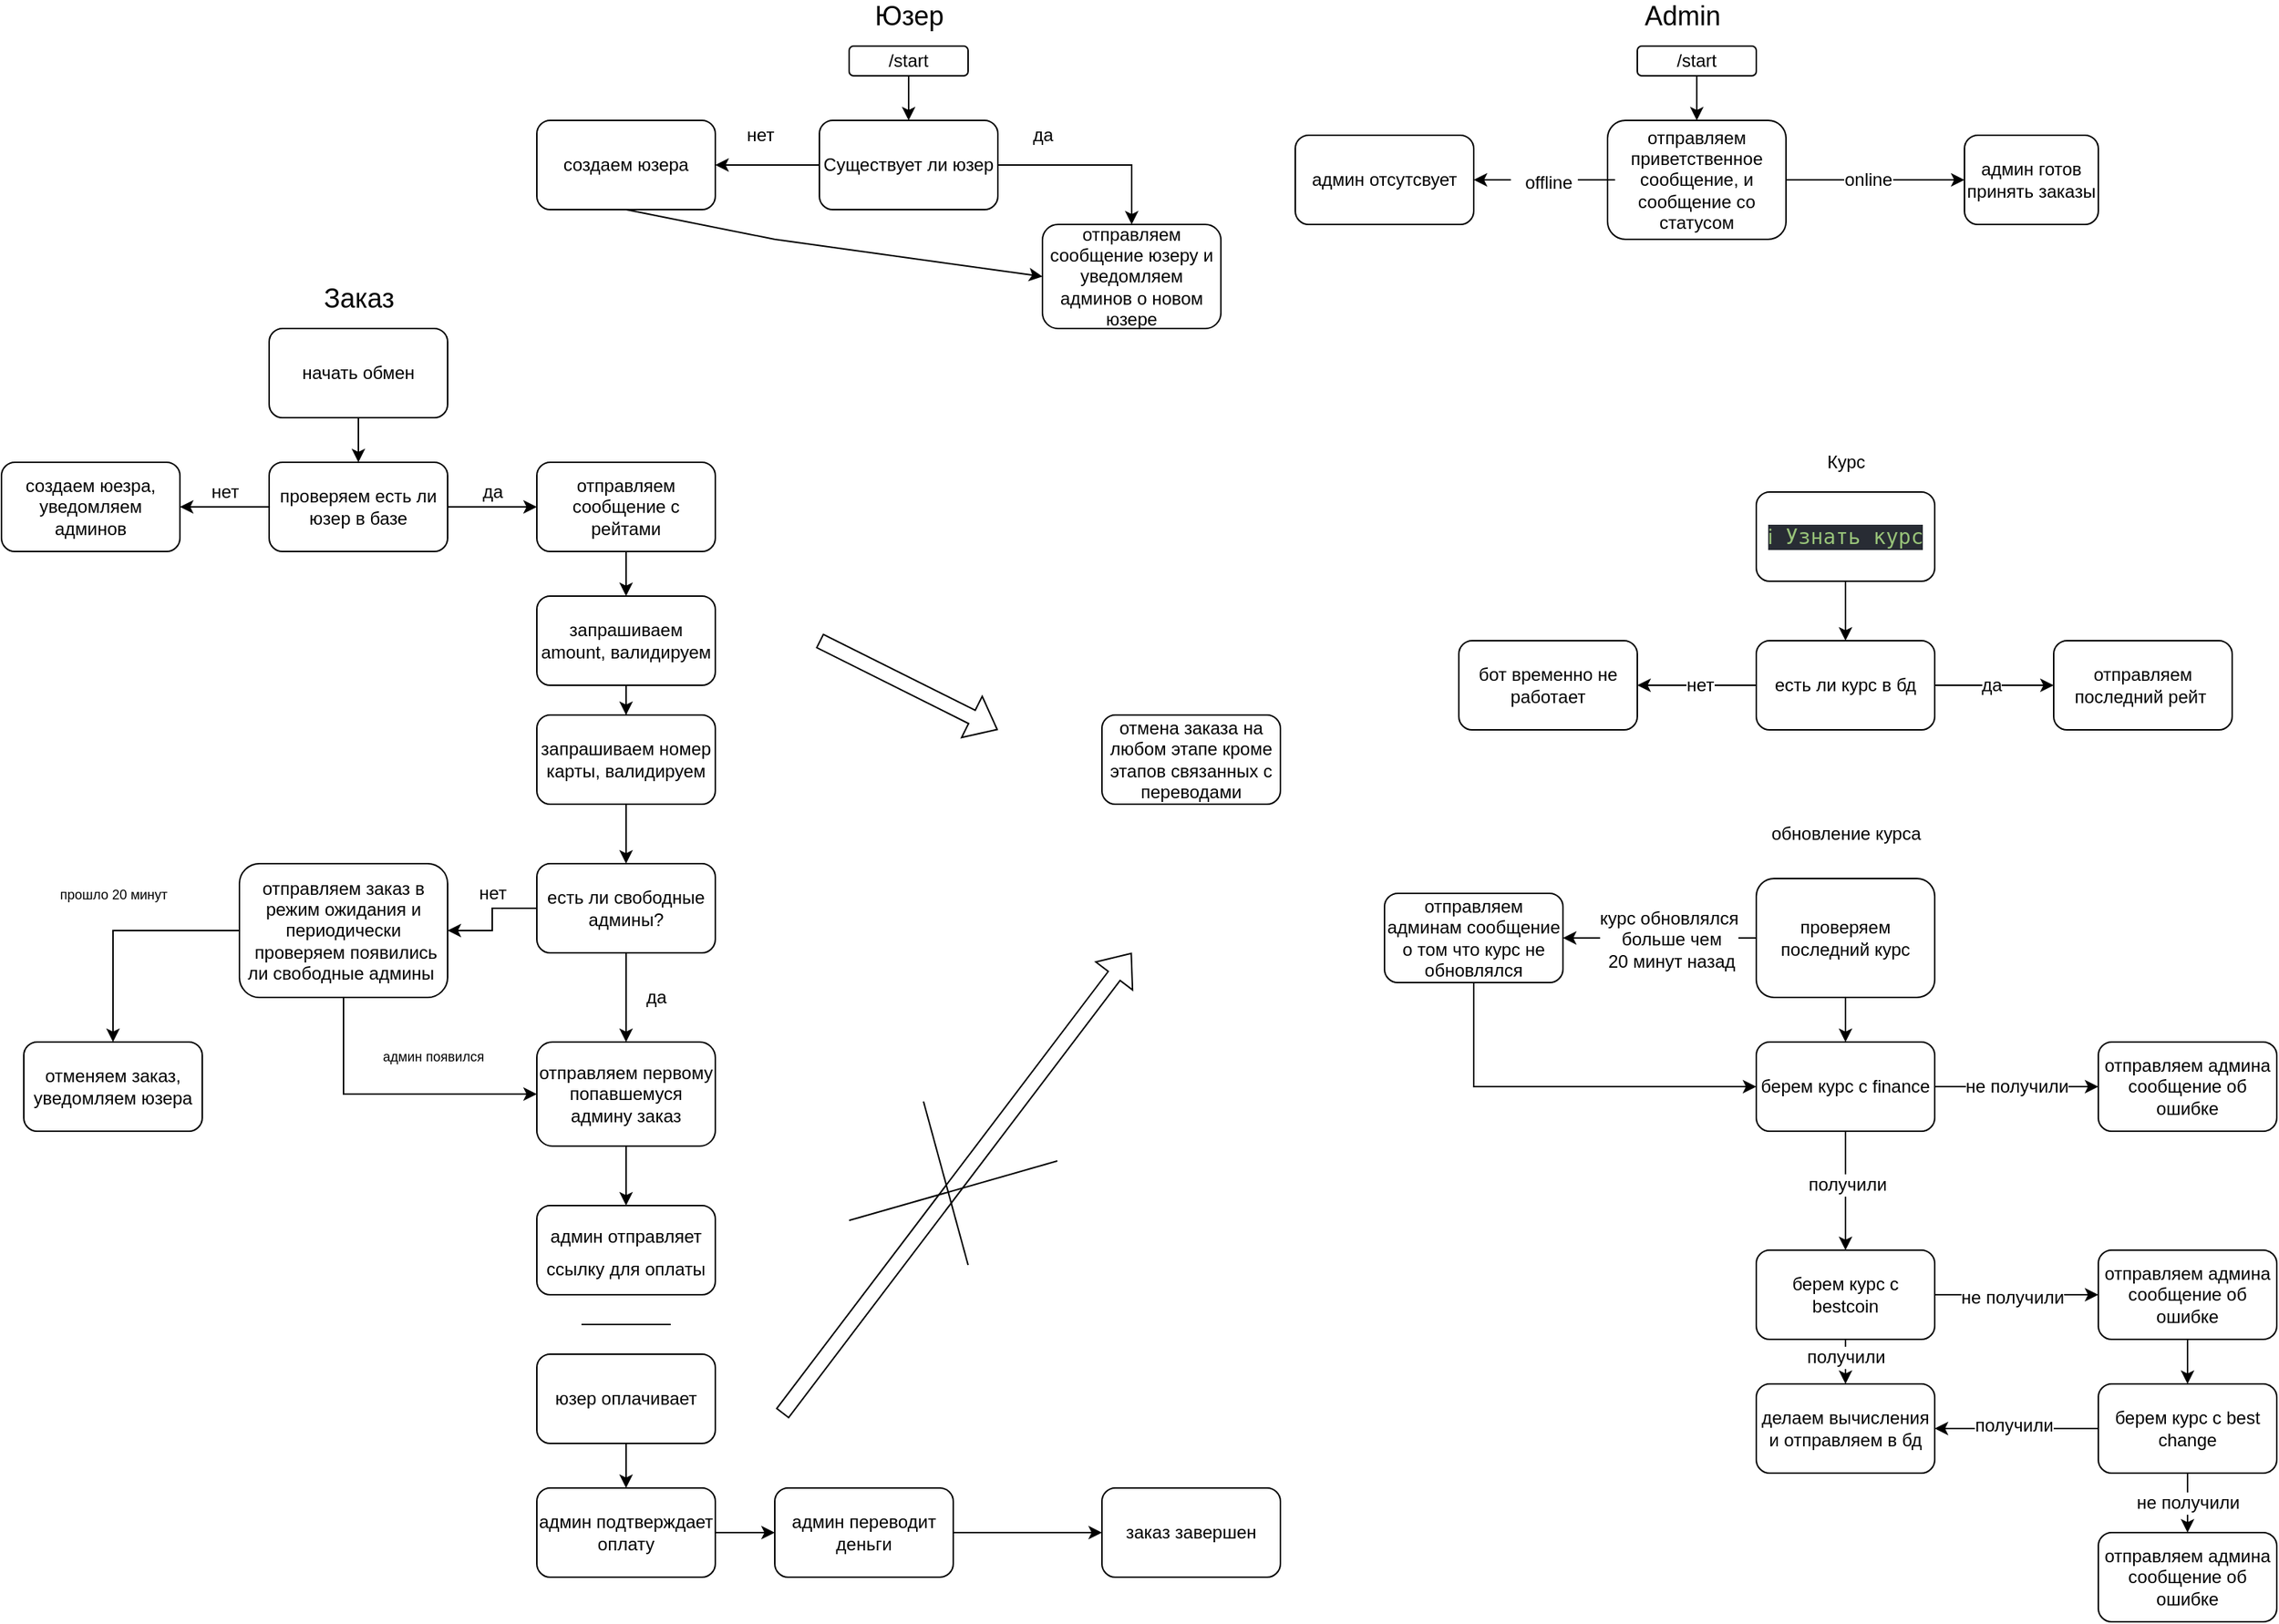 <mxfile version="18.1.3" type="github"><diagram id="VKrJVJZw1LMnx286vm-1" name="Page-1"><mxGraphModel dx="2739" dy="1075" grid="1" gridSize="10" guides="1" tooltips="1" connect="1" arrows="1" fold="1" page="1" pageScale="1" pageWidth="827" pageHeight="1169" math="0" shadow="0"><root><mxCell id="0"/><mxCell id="1" parent="0"/><mxCell id="MBRG3YTxUkCzcZBnUTIQ-4" style="edgeStyle=orthogonalEdgeStyle;rounded=0;orthogonalLoop=1;jettySize=auto;html=1;" edge="1" parent="1" source="MBRG3YTxUkCzcZBnUTIQ-1" target="MBRG3YTxUkCzcZBnUTIQ-2"><mxGeometry relative="1" as="geometry"/></mxCell><mxCell id="MBRG3YTxUkCzcZBnUTIQ-1" value="/start" style="rounded=1;whiteSpace=wrap;html=1;" vertex="1" parent="1"><mxGeometry x="-230" y="40" width="80" height="20" as="geometry"/></mxCell><mxCell id="MBRG3YTxUkCzcZBnUTIQ-7" style="edgeStyle=orthogonalEdgeStyle;rounded=0;orthogonalLoop=1;jettySize=auto;html=1;" edge="1" parent="1" source="MBRG3YTxUkCzcZBnUTIQ-2" target="MBRG3YTxUkCzcZBnUTIQ-6"><mxGeometry relative="1" as="geometry"/></mxCell><mxCell id="MBRG3YTxUkCzcZBnUTIQ-13" style="edgeStyle=orthogonalEdgeStyle;rounded=0;orthogonalLoop=1;jettySize=auto;html=1;exitX=1;exitY=0.5;exitDx=0;exitDy=0;" edge="1" parent="1" source="MBRG3YTxUkCzcZBnUTIQ-2" target="MBRG3YTxUkCzcZBnUTIQ-5"><mxGeometry relative="1" as="geometry"/></mxCell><mxCell id="MBRG3YTxUkCzcZBnUTIQ-2" value="Существует ли юзер" style="rounded=1;whiteSpace=wrap;html=1;" vertex="1" parent="1"><mxGeometry x="-250" y="90" width="120" height="60" as="geometry"/></mxCell><mxCell id="MBRG3YTxUkCzcZBnUTIQ-5" value="отправляем сообщение юзеру и уведомляем админов о новом юзере" style="rounded=1;whiteSpace=wrap;html=1;" vertex="1" parent="1"><mxGeometry x="-100" y="160" width="120" height="70" as="geometry"/></mxCell><mxCell id="MBRG3YTxUkCzcZBnUTIQ-6" value="создаем юзера" style="rounded=1;whiteSpace=wrap;html=1;" vertex="1" parent="1"><mxGeometry x="-440" y="90" width="120" height="60" as="geometry"/></mxCell><mxCell id="MBRG3YTxUkCzcZBnUTIQ-9" value="нет" style="text;html=1;align=center;verticalAlign=middle;resizable=0;points=[];autosize=1;strokeColor=none;fillColor=none;" vertex="1" parent="1"><mxGeometry x="-305" y="90" width="30" height="20" as="geometry"/></mxCell><mxCell id="MBRG3YTxUkCzcZBnUTIQ-10" value="да" style="text;html=1;align=center;verticalAlign=middle;resizable=0;points=[];autosize=1;strokeColor=none;fillColor=none;" vertex="1" parent="1"><mxGeometry x="-115" y="90" width="30" height="20" as="geometry"/></mxCell><mxCell id="MBRG3YTxUkCzcZBnUTIQ-15" value="" style="endArrow=classic;html=1;rounded=0;entryX=0;entryY=0.5;entryDx=0;entryDy=0;exitX=0.5;exitY=1;exitDx=0;exitDy=0;" edge="1" parent="1" source="MBRG3YTxUkCzcZBnUTIQ-6" target="MBRG3YTxUkCzcZBnUTIQ-5"><mxGeometry width="50" height="50" relative="1" as="geometry"><mxPoint x="470" y="410" as="sourcePoint"/><mxPoint x="520" y="360" as="targetPoint"/><Array as="points"><mxPoint x="-280" y="170"/></Array></mxGeometry></mxCell><mxCell id="MBRG3YTxUkCzcZBnUTIQ-19" style="edgeStyle=orthogonalEdgeStyle;rounded=0;orthogonalLoop=1;jettySize=auto;html=1;" edge="1" parent="1" source="MBRG3YTxUkCzcZBnUTIQ-16" target="MBRG3YTxUkCzcZBnUTIQ-18"><mxGeometry relative="1" as="geometry"/></mxCell><mxCell id="MBRG3YTxUkCzcZBnUTIQ-16" value="начать обмен" style="rounded=1;whiteSpace=wrap;html=1;" vertex="1" parent="1"><mxGeometry x="-620" y="230" width="120" height="60" as="geometry"/></mxCell><mxCell id="MBRG3YTxUkCzcZBnUTIQ-22" style="edgeStyle=orthogonalEdgeStyle;rounded=0;orthogonalLoop=1;jettySize=auto;html=1;entryX=1;entryY=0.5;entryDx=0;entryDy=0;" edge="1" parent="1" source="MBRG3YTxUkCzcZBnUTIQ-18" target="MBRG3YTxUkCzcZBnUTIQ-20"><mxGeometry relative="1" as="geometry"/></mxCell><mxCell id="MBRG3YTxUkCzcZBnUTIQ-23" style="edgeStyle=orthogonalEdgeStyle;rounded=0;orthogonalLoop=1;jettySize=auto;html=1;entryX=0;entryY=0.5;entryDx=0;entryDy=0;" edge="1" parent="1" source="MBRG3YTxUkCzcZBnUTIQ-18" target="MBRG3YTxUkCzcZBnUTIQ-21"><mxGeometry relative="1" as="geometry"/></mxCell><mxCell id="MBRG3YTxUkCzcZBnUTIQ-18" value="проверяем есть ли юзер в базе" style="rounded=1;whiteSpace=wrap;html=1;" vertex="1" parent="1"><mxGeometry x="-620" y="320" width="120" height="60" as="geometry"/></mxCell><mxCell id="MBRG3YTxUkCzcZBnUTIQ-20" value="создаем юезра, уведомляем админов" style="rounded=1;whiteSpace=wrap;html=1;" vertex="1" parent="1"><mxGeometry x="-800" y="320" width="120" height="60" as="geometry"/></mxCell><mxCell id="MBRG3YTxUkCzcZBnUTIQ-26" style="edgeStyle=orthogonalEdgeStyle;rounded=0;orthogonalLoop=1;jettySize=auto;html=1;" edge="1" parent="1" source="MBRG3YTxUkCzcZBnUTIQ-21" target="MBRG3YTxUkCzcZBnUTIQ-27"><mxGeometry relative="1" as="geometry"><mxPoint x="-380" y="440" as="targetPoint"/></mxGeometry></mxCell><mxCell id="MBRG3YTxUkCzcZBnUTIQ-21" value="отправляем сообщение с рейтами" style="rounded=1;whiteSpace=wrap;html=1;" vertex="1" parent="1"><mxGeometry x="-440" y="320" width="120" height="60" as="geometry"/></mxCell><mxCell id="MBRG3YTxUkCzcZBnUTIQ-24" value="нет" style="text;html=1;align=center;verticalAlign=middle;resizable=0;points=[];autosize=1;strokeColor=none;fillColor=none;" vertex="1" parent="1"><mxGeometry x="-665" y="330" width="30" height="20" as="geometry"/></mxCell><mxCell id="MBRG3YTxUkCzcZBnUTIQ-25" value="да" style="text;html=1;align=center;verticalAlign=middle;resizable=0;points=[];autosize=1;strokeColor=none;fillColor=none;" vertex="1" parent="1"><mxGeometry x="-485" y="330" width="30" height="20" as="geometry"/></mxCell><mxCell id="MBRG3YTxUkCzcZBnUTIQ-28" style="edgeStyle=orthogonalEdgeStyle;rounded=0;orthogonalLoop=1;jettySize=auto;html=1;" edge="1" parent="1" source="MBRG3YTxUkCzcZBnUTIQ-27" target="MBRG3YTxUkCzcZBnUTIQ-29"><mxGeometry relative="1" as="geometry"><mxPoint x="-380" y="520" as="targetPoint"/></mxGeometry></mxCell><mxCell id="MBRG3YTxUkCzcZBnUTIQ-27" value="запрашиваем amount, валидируем" style="rounded=1;whiteSpace=wrap;html=1;" vertex="1" parent="1"><mxGeometry x="-440" y="410" width="120" height="60" as="geometry"/></mxCell><mxCell id="MBRG3YTxUkCzcZBnUTIQ-33" style="edgeStyle=orthogonalEdgeStyle;rounded=0;orthogonalLoop=1;jettySize=auto;html=1;" edge="1" parent="1" source="MBRG3YTxUkCzcZBnUTIQ-29"><mxGeometry relative="1" as="geometry"><mxPoint x="-380" y="590" as="targetPoint"/></mxGeometry></mxCell><mxCell id="MBRG3YTxUkCzcZBnUTIQ-29" value="запрашиваем номер карты, валидируем" style="rounded=1;whiteSpace=wrap;html=1;" vertex="1" parent="1"><mxGeometry x="-440" y="490" width="120" height="60" as="geometry"/></mxCell><mxCell id="MBRG3YTxUkCzcZBnUTIQ-30" value="отмена заказа на любом этапе кроме этапов связанных с переводами" style="rounded=1;whiteSpace=wrap;html=1;" vertex="1" parent="1"><mxGeometry x="-60" y="490" width="120" height="60" as="geometry"/></mxCell><mxCell id="MBRG3YTxUkCzcZBnUTIQ-31" value="" style="shape=flexArrow;endArrow=classic;html=1;rounded=0;" edge="1" parent="1"><mxGeometry width="50" height="50" relative="1" as="geometry"><mxPoint x="-250" y="440" as="sourcePoint"/><mxPoint x="-130" y="500" as="targetPoint"/></mxGeometry></mxCell><mxCell id="MBRG3YTxUkCzcZBnUTIQ-37" style="edgeStyle=orthogonalEdgeStyle;rounded=0;orthogonalLoop=1;jettySize=auto;html=1;entryX=0.5;entryY=0;entryDx=0;entryDy=0;" edge="1" parent="1" source="MBRG3YTxUkCzcZBnUTIQ-34" target="MBRG3YTxUkCzcZBnUTIQ-36"><mxGeometry relative="1" as="geometry"/></mxCell><mxCell id="MBRG3YTxUkCzcZBnUTIQ-38" style="edgeStyle=orthogonalEdgeStyle;rounded=0;orthogonalLoop=1;jettySize=auto;html=1;entryX=1;entryY=0.5;entryDx=0;entryDy=0;" edge="1" parent="1" source="MBRG3YTxUkCzcZBnUTIQ-34" target="MBRG3YTxUkCzcZBnUTIQ-35"><mxGeometry relative="1" as="geometry"/></mxCell><mxCell id="MBRG3YTxUkCzcZBnUTIQ-34" value="есть ли свободные админы?" style="rounded=1;whiteSpace=wrap;html=1;" vertex="1" parent="1"><mxGeometry x="-440" y="590" width="120" height="60" as="geometry"/></mxCell><mxCell id="MBRG3YTxUkCzcZBnUTIQ-41" style="edgeStyle=orthogonalEdgeStyle;rounded=0;orthogonalLoop=1;jettySize=auto;html=1;entryX=0.5;entryY=0;entryDx=0;entryDy=0;" edge="1" parent="1" source="MBRG3YTxUkCzcZBnUTIQ-35" target="MBRG3YTxUkCzcZBnUTIQ-46"><mxGeometry relative="1" as="geometry"><mxPoint x="-720" y="690" as="targetPoint"/><Array as="points"><mxPoint x="-725" y="635"/></Array></mxGeometry></mxCell><mxCell id="MBRG3YTxUkCzcZBnUTIQ-43" style="edgeStyle=orthogonalEdgeStyle;rounded=0;orthogonalLoop=1;jettySize=auto;html=1;entryX=0;entryY=0.5;entryDx=0;entryDy=0;" edge="1" parent="1" source="MBRG3YTxUkCzcZBnUTIQ-35" target="MBRG3YTxUkCzcZBnUTIQ-36"><mxGeometry relative="1" as="geometry"><mxPoint x="-570" y="750" as="targetPoint"/><Array as="points"><mxPoint x="-570" y="745"/></Array></mxGeometry></mxCell><mxCell id="MBRG3YTxUkCzcZBnUTIQ-35" value="отправляем заказ в режим ожидания и периодически &amp;nbsp;проверяем появились ли свободные админы&amp;nbsp;" style="rounded=1;whiteSpace=wrap;html=1;" vertex="1" parent="1"><mxGeometry x="-640" y="590" width="140" height="90" as="geometry"/></mxCell><mxCell id="MBRG3YTxUkCzcZBnUTIQ-47" style="edgeStyle=orthogonalEdgeStyle;rounded=0;orthogonalLoop=1;jettySize=auto;html=1;fontSize=9;" edge="1" parent="1" source="MBRG3YTxUkCzcZBnUTIQ-36"><mxGeometry relative="1" as="geometry"><mxPoint x="-380" y="820" as="targetPoint"/></mxGeometry></mxCell><mxCell id="MBRG3YTxUkCzcZBnUTIQ-36" value="отправляем первому попавшемуся админу заказ" style="rounded=1;whiteSpace=wrap;html=1;" vertex="1" parent="1"><mxGeometry x="-440" y="710" width="120" height="70" as="geometry"/></mxCell><mxCell id="MBRG3YTxUkCzcZBnUTIQ-39" value="да" style="text;html=1;align=center;verticalAlign=middle;resizable=0;points=[];autosize=1;strokeColor=none;fillColor=none;" vertex="1" parent="1"><mxGeometry x="-375" y="670" width="30" height="20" as="geometry"/></mxCell><mxCell id="MBRG3YTxUkCzcZBnUTIQ-40" value="нет" style="text;html=1;align=center;verticalAlign=middle;resizable=0;points=[];autosize=1;strokeColor=none;fillColor=none;" vertex="1" parent="1"><mxGeometry x="-485" y="600" width="30" height="20" as="geometry"/></mxCell><mxCell id="MBRG3YTxUkCzcZBnUTIQ-44" value="&lt;font style=&quot;font-size: 9px;&quot;&gt;прошло 20 минут&lt;/font&gt;" style="text;html=1;align=center;verticalAlign=middle;resizable=0;points=[];autosize=1;strokeColor=none;fillColor=none;" vertex="1" parent="1"><mxGeometry x="-770" y="600" width="90" height="20" as="geometry"/></mxCell><mxCell id="MBRG3YTxUkCzcZBnUTIQ-45" value="админ появился" style="text;html=1;align=center;verticalAlign=middle;resizable=0;points=[];autosize=1;strokeColor=none;fillColor=none;fontSize=9;" vertex="1" parent="1"><mxGeometry x="-550" y="710" width="80" height="20" as="geometry"/></mxCell><mxCell id="MBRG3YTxUkCzcZBnUTIQ-46" value="отменяем заказ, уведомляем юзера" style="rounded=1;whiteSpace=wrap;html=1;" vertex="1" parent="1"><mxGeometry x="-785" y="710" width="120" height="60" as="geometry"/></mxCell><mxCell id="MBRG3YTxUkCzcZBnUTIQ-48" value="&lt;font style=&quot;font-size: 18px;&quot;&gt;Юзер&lt;/font&gt;" style="text;html=1;align=center;verticalAlign=middle;resizable=0;points=[];autosize=1;strokeColor=none;fillColor=none;fontSize=9;" vertex="1" parent="1"><mxGeometry x="-220" y="10" width="60" height="20" as="geometry"/></mxCell><mxCell id="MBRG3YTxUkCzcZBnUTIQ-49" value="Заказ" style="text;html=1;align=center;verticalAlign=middle;resizable=0;points=[];autosize=1;strokeColor=none;fillColor=none;fontSize=18;" vertex="1" parent="1"><mxGeometry x="-595" y="195" width="70" height="30" as="geometry"/></mxCell><mxCell id="MBRG3YTxUkCzcZBnUTIQ-50" value="&lt;font style=&quot;font-size: 12px;&quot;&gt;админ отправляет ссылку для оплаты&lt;/font&gt;" style="rounded=1;whiteSpace=wrap;html=1;fontSize=18;" vertex="1" parent="1"><mxGeometry x="-440" y="820" width="120" height="60" as="geometry"/></mxCell><mxCell id="MBRG3YTxUkCzcZBnUTIQ-54" value="" style="edgeStyle=orthogonalEdgeStyle;rounded=0;orthogonalLoop=1;jettySize=auto;html=1;fontSize=12;" edge="1" parent="1" source="MBRG3YTxUkCzcZBnUTIQ-52" target="MBRG3YTxUkCzcZBnUTIQ-53"><mxGeometry relative="1" as="geometry"/></mxCell><mxCell id="MBRG3YTxUkCzcZBnUTIQ-52" value="юзер оплачивает" style="rounded=1;whiteSpace=wrap;html=1;fontSize=12;" vertex="1" parent="1"><mxGeometry x="-440" y="920" width="120" height="60" as="geometry"/></mxCell><mxCell id="MBRG3YTxUkCzcZBnUTIQ-56" value="" style="edgeStyle=orthogonalEdgeStyle;rounded=0;orthogonalLoop=1;jettySize=auto;html=1;fontSize=12;" edge="1" parent="1" source="MBRG3YTxUkCzcZBnUTIQ-53" target="MBRG3YTxUkCzcZBnUTIQ-55"><mxGeometry relative="1" as="geometry"/></mxCell><mxCell id="MBRG3YTxUkCzcZBnUTIQ-53" value="админ подтверждает оплату" style="whiteSpace=wrap;html=1;rounded=1;" vertex="1" parent="1"><mxGeometry x="-440" y="1010" width="120" height="60" as="geometry"/></mxCell><mxCell id="MBRG3YTxUkCzcZBnUTIQ-58" value="" style="edgeStyle=orthogonalEdgeStyle;rounded=0;orthogonalLoop=1;jettySize=auto;html=1;fontSize=12;" edge="1" parent="1" source="MBRG3YTxUkCzcZBnUTIQ-55" target="MBRG3YTxUkCzcZBnUTIQ-57"><mxGeometry relative="1" as="geometry"/></mxCell><mxCell id="MBRG3YTxUkCzcZBnUTIQ-55" value="админ переводит деньги" style="whiteSpace=wrap;html=1;rounded=1;" vertex="1" parent="1"><mxGeometry x="-280" y="1010" width="120" height="60" as="geometry"/></mxCell><mxCell id="MBRG3YTxUkCzcZBnUTIQ-57" value="заказ завершен" style="whiteSpace=wrap;html=1;rounded=1;" vertex="1" parent="1"><mxGeometry x="-60" y="1010" width="120" height="60" as="geometry"/></mxCell><mxCell id="MBRG3YTxUkCzcZBnUTIQ-59" value="" style="shape=flexArrow;endArrow=classic;html=1;rounded=0;fontSize=12;" edge="1" parent="1"><mxGeometry width="50" height="50" relative="1" as="geometry"><mxPoint x="-275" y="960" as="sourcePoint"/><mxPoint x="-40" y="650" as="targetPoint"/></mxGeometry></mxCell><mxCell id="MBRG3YTxUkCzcZBnUTIQ-60" value="" style="endArrow=none;html=1;rounded=0;fontSize=12;" edge="1" parent="1"><mxGeometry width="50" height="50" relative="1" as="geometry"><mxPoint x="-180" y="750" as="sourcePoint"/><mxPoint x="-150" y="860" as="targetPoint"/></mxGeometry></mxCell><mxCell id="MBRG3YTxUkCzcZBnUTIQ-61" value="" style="endArrow=none;html=1;rounded=0;fontSize=12;" edge="1" parent="1"><mxGeometry width="50" height="50" relative="1" as="geometry"><mxPoint x="-230" y="830" as="sourcePoint"/><mxPoint x="-90" y="790" as="targetPoint"/><Array as="points"/></mxGeometry></mxCell><mxCell id="MBRG3YTxUkCzcZBnUTIQ-63" value="" style="endArrow=none;html=1;rounded=0;fontSize=12;" edge="1" parent="1"><mxGeometry width="50" height="50" relative="1" as="geometry"><mxPoint x="-410" y="900" as="sourcePoint"/><mxPoint x="-350" y="900" as="targetPoint"/></mxGeometry></mxCell><mxCell id="MBRG3YTxUkCzcZBnUTIQ-67" value="" style="edgeStyle=orthogonalEdgeStyle;rounded=0;orthogonalLoop=1;jettySize=auto;html=1;fontSize=18;" edge="1" parent="1" source="MBRG3YTxUkCzcZBnUTIQ-64" target="MBRG3YTxUkCzcZBnUTIQ-66"><mxGeometry relative="1" as="geometry"/></mxCell><mxCell id="MBRG3YTxUkCzcZBnUTIQ-64" value="/start" style="rounded=1;whiteSpace=wrap;html=1;" vertex="1" parent="1"><mxGeometry x="300" y="40" width="80" height="20" as="geometry"/></mxCell><mxCell id="MBRG3YTxUkCzcZBnUTIQ-65" value="&lt;font style=&quot;font-size: 18px;&quot;&gt;Admin&lt;/font&gt;" style="text;html=1;align=center;verticalAlign=middle;resizable=0;points=[];autosize=1;strokeColor=none;fillColor=none;fontSize=12;" vertex="1" parent="1"><mxGeometry x="295" y="10" width="70" height="20" as="geometry"/></mxCell><mxCell id="MBRG3YTxUkCzcZBnUTIQ-71" value="" style="edgeStyle=orthogonalEdgeStyle;rounded=0;orthogonalLoop=1;jettySize=auto;html=1;fontSize=18;startArrow=none;" edge="1" parent="1" source="MBRG3YTxUkCzcZBnUTIQ-74" target="MBRG3YTxUkCzcZBnUTIQ-70"><mxGeometry relative="1" as="geometry"/></mxCell><mxCell id="MBRG3YTxUkCzcZBnUTIQ-73" value="" style="edgeStyle=orthogonalEdgeStyle;rounded=0;orthogonalLoop=1;jettySize=auto;html=1;fontSize=18;" edge="1" parent="1" source="MBRG3YTxUkCzcZBnUTIQ-66" target="MBRG3YTxUkCzcZBnUTIQ-72"><mxGeometry relative="1" as="geometry"/></mxCell><mxCell id="MBRG3YTxUkCzcZBnUTIQ-76" value="online" style="edgeLabel;html=1;align=center;verticalAlign=middle;resizable=0;points=[];fontSize=12;" vertex="1" connectable="0" parent="MBRG3YTxUkCzcZBnUTIQ-73"><mxGeometry x="-0.089" relative="1" as="geometry"><mxPoint as="offset"/></mxGeometry></mxCell><mxCell id="MBRG3YTxUkCzcZBnUTIQ-66" value="отправляем приветственное сообщение, и сообщение со статусом" style="whiteSpace=wrap;html=1;rounded=1;" vertex="1" parent="1"><mxGeometry x="280" y="90" width="120" height="80" as="geometry"/></mxCell><mxCell id="MBRG3YTxUkCzcZBnUTIQ-70" value="админ отсутсвует" style="whiteSpace=wrap;html=1;rounded=1;" vertex="1" parent="1"><mxGeometry x="70" y="100" width="120" height="60" as="geometry"/></mxCell><mxCell id="MBRG3YTxUkCzcZBnUTIQ-72" value="админ готов принять заказы" style="whiteSpace=wrap;html=1;rounded=1;" vertex="1" parent="1"><mxGeometry x="520" y="100" width="90" height="60" as="geometry"/></mxCell><mxCell id="MBRG3YTxUkCzcZBnUTIQ-74" value="&lt;font style=&quot;font-size: 12px;&quot;&gt;offline&lt;/font&gt;" style="text;html=1;align=center;verticalAlign=middle;resizable=0;points=[];autosize=1;strokeColor=none;fillColor=none;fontSize=18;" vertex="1" parent="1"><mxGeometry x="215" y="115" width="50" height="30" as="geometry"/></mxCell><mxCell id="MBRG3YTxUkCzcZBnUTIQ-75" value="" style="edgeStyle=orthogonalEdgeStyle;rounded=0;orthogonalLoop=1;jettySize=auto;html=1;fontSize=18;endArrow=none;" edge="1" parent="1" source="MBRG3YTxUkCzcZBnUTIQ-66" target="MBRG3YTxUkCzcZBnUTIQ-74"><mxGeometry relative="1" as="geometry"><mxPoint x="280" y="130" as="sourcePoint"/><mxPoint x="190" y="130" as="targetPoint"/></mxGeometry></mxCell><mxCell id="MBRG3YTxUkCzcZBnUTIQ-79" style="edgeStyle=orthogonalEdgeStyle;rounded=0;orthogonalLoop=1;jettySize=auto;html=1;fontSize=12;" edge="1" parent="1" source="MBRG3YTxUkCzcZBnUTIQ-77"><mxGeometry relative="1" as="geometry"><mxPoint x="440" y="440" as="targetPoint"/></mxGeometry></mxCell><mxCell id="MBRG3YTxUkCzcZBnUTIQ-77" value="&lt;pre style=&quot;text-align: start; background-color: rgb(40, 44, 52); color: rgb(171, 178, 191); font-family: Menlo-Regular, monospace; font-size: 10.5pt;&quot;&gt;&lt;span style=&quot;color: rgb(152, 195, 121);&quot;&gt;ℹ️&lt;/span&gt;&lt;span style=&quot;color: rgb(152, 195, 121); font-family: &amp;quot;JetBrainsMono NF&amp;quot;, monospace;&quot;&gt; Узнать курс&lt;/span&gt;&lt;/pre&gt;" style="rounded=1;whiteSpace=wrap;html=1;fontSize=12;" vertex="1" parent="1"><mxGeometry x="380" y="340" width="120" height="60" as="geometry"/></mxCell><mxCell id="MBRG3YTxUkCzcZBnUTIQ-78" value="Курс" style="text;html=1;align=center;verticalAlign=middle;resizable=0;points=[];autosize=1;strokeColor=none;fillColor=none;fontSize=12;" vertex="1" parent="1"><mxGeometry x="420" y="310" width="40" height="20" as="geometry"/></mxCell><mxCell id="MBRG3YTxUkCzcZBnUTIQ-82" value="" style="edgeStyle=orthogonalEdgeStyle;rounded=0;orthogonalLoop=1;jettySize=auto;html=1;fontSize=12;" edge="1" parent="1" source="MBRG3YTxUkCzcZBnUTIQ-80" target="MBRG3YTxUkCzcZBnUTIQ-81"><mxGeometry relative="1" as="geometry"/></mxCell><mxCell id="MBRG3YTxUkCzcZBnUTIQ-83" value="нет" style="edgeLabel;html=1;align=center;verticalAlign=middle;resizable=0;points=[];fontSize=12;" vertex="1" connectable="0" parent="MBRG3YTxUkCzcZBnUTIQ-82"><mxGeometry x="-0.054" relative="1" as="geometry"><mxPoint as="offset"/></mxGeometry></mxCell><mxCell id="MBRG3YTxUkCzcZBnUTIQ-85" value="" style="edgeStyle=orthogonalEdgeStyle;rounded=0;orthogonalLoop=1;jettySize=auto;html=1;fontSize=12;" edge="1" parent="1" source="MBRG3YTxUkCzcZBnUTIQ-80" target="MBRG3YTxUkCzcZBnUTIQ-84"><mxGeometry relative="1" as="geometry"/></mxCell><mxCell id="MBRG3YTxUkCzcZBnUTIQ-86" value="да" style="edgeLabel;html=1;align=center;verticalAlign=middle;resizable=0;points=[];fontSize=12;" vertex="1" connectable="0" parent="MBRG3YTxUkCzcZBnUTIQ-85"><mxGeometry x="-0.046" relative="1" as="geometry"><mxPoint as="offset"/></mxGeometry></mxCell><mxCell id="MBRG3YTxUkCzcZBnUTIQ-80" value="есть ли курс в бд" style="rounded=1;whiteSpace=wrap;html=1;fontSize=12;" vertex="1" parent="1"><mxGeometry x="380" y="440" width="120" height="60" as="geometry"/></mxCell><mxCell id="MBRG3YTxUkCzcZBnUTIQ-81" value="бот временно не работает" style="rounded=1;whiteSpace=wrap;html=1;fontSize=12;" vertex="1" parent="1"><mxGeometry x="180" y="440" width="120" height="60" as="geometry"/></mxCell><mxCell id="MBRG3YTxUkCzcZBnUTIQ-84" value="отправляем последний рейт&amp;nbsp;&lt;br&gt;" style="whiteSpace=wrap;html=1;rounded=1;" vertex="1" parent="1"><mxGeometry x="580" y="440" width="120" height="60" as="geometry"/></mxCell><mxCell id="MBRG3YTxUkCzcZBnUTIQ-87" value="обновление курса" style="text;html=1;align=center;verticalAlign=middle;resizable=0;points=[];autosize=1;strokeColor=none;fillColor=none;fontSize=12;" vertex="1" parent="1"><mxGeometry x="380" y="560" width="120" height="20" as="geometry"/></mxCell><mxCell id="MBRG3YTxUkCzcZBnUTIQ-90" value="" style="edgeStyle=orthogonalEdgeStyle;rounded=0;orthogonalLoop=1;jettySize=auto;html=1;fontSize=12;" edge="1" parent="1" source="MBRG3YTxUkCzcZBnUTIQ-88" target="MBRG3YTxUkCzcZBnUTIQ-89"><mxGeometry relative="1" as="geometry"/></mxCell><mxCell id="MBRG3YTxUkCzcZBnUTIQ-91" value="курс обновлялся&lt;br&gt;&amp;nbsp;больше чем&lt;br&gt;&amp;nbsp;20 минут назад" style="edgeLabel;html=1;align=center;verticalAlign=middle;resizable=0;points=[];fontSize=12;" vertex="1" connectable="0" parent="MBRG3YTxUkCzcZBnUTIQ-90"><mxGeometry x="-0.096" y="1" relative="1" as="geometry"><mxPoint as="offset"/></mxGeometry></mxCell><mxCell id="MBRG3YTxUkCzcZBnUTIQ-95" style="edgeStyle=orthogonalEdgeStyle;rounded=0;orthogonalLoop=1;jettySize=auto;html=1;entryX=0.5;entryY=0;entryDx=0;entryDy=0;fontSize=12;" edge="1" parent="1" source="MBRG3YTxUkCzcZBnUTIQ-88" target="MBRG3YTxUkCzcZBnUTIQ-94"><mxGeometry relative="1" as="geometry"/></mxCell><mxCell id="MBRG3YTxUkCzcZBnUTIQ-88" value="проверяем последний курс" style="rounded=1;whiteSpace=wrap;html=1;fontSize=12;" vertex="1" parent="1"><mxGeometry x="380" y="600" width="120" height="80" as="geometry"/></mxCell><mxCell id="MBRG3YTxUkCzcZBnUTIQ-96" style="edgeStyle=orthogonalEdgeStyle;rounded=0;orthogonalLoop=1;jettySize=auto;html=1;fontSize=12;entryX=0;entryY=0.5;entryDx=0;entryDy=0;" edge="1" parent="1" source="MBRG3YTxUkCzcZBnUTIQ-89" target="MBRG3YTxUkCzcZBnUTIQ-94"><mxGeometry relative="1" as="geometry"><mxPoint x="230" y="860" as="targetPoint"/><Array as="points"><mxPoint x="190" y="740"/></Array></mxGeometry></mxCell><mxCell id="MBRG3YTxUkCzcZBnUTIQ-89" value="отправляем админам сообщение о том что курс не обновлялся" style="whiteSpace=wrap;html=1;rounded=1;" vertex="1" parent="1"><mxGeometry x="130" y="610" width="120" height="60" as="geometry"/></mxCell><mxCell id="MBRG3YTxUkCzcZBnUTIQ-98" value="" style="edgeStyle=orthogonalEdgeStyle;rounded=0;orthogonalLoop=1;jettySize=auto;html=1;fontSize=12;" edge="1" parent="1" source="MBRG3YTxUkCzcZBnUTIQ-94" target="MBRG3YTxUkCzcZBnUTIQ-97"><mxGeometry relative="1" as="geometry"/></mxCell><mxCell id="MBRG3YTxUkCzcZBnUTIQ-101" value="получили" style="edgeLabel;html=1;align=center;verticalAlign=middle;resizable=0;points=[];fontSize=12;" vertex="1" connectable="0" parent="MBRG3YTxUkCzcZBnUTIQ-98"><mxGeometry x="-0.111" y="1" relative="1" as="geometry"><mxPoint as="offset"/></mxGeometry></mxCell><mxCell id="MBRG3YTxUkCzcZBnUTIQ-100" value="не получили" style="edgeStyle=orthogonalEdgeStyle;rounded=0;orthogonalLoop=1;jettySize=auto;html=1;fontSize=12;" edge="1" parent="1" source="MBRG3YTxUkCzcZBnUTIQ-94" target="MBRG3YTxUkCzcZBnUTIQ-99"><mxGeometry relative="1" as="geometry"/></mxCell><mxCell id="MBRG3YTxUkCzcZBnUTIQ-94" value="берем курс с finance" style="rounded=1;whiteSpace=wrap;html=1;fontSize=12;" vertex="1" parent="1"><mxGeometry x="380" y="710" width="120" height="60" as="geometry"/></mxCell><mxCell id="MBRG3YTxUkCzcZBnUTIQ-103" value="" style="edgeStyle=orthogonalEdgeStyle;rounded=0;orthogonalLoop=1;jettySize=auto;html=1;fontSize=12;" edge="1" parent="1" source="MBRG3YTxUkCzcZBnUTIQ-97" target="MBRG3YTxUkCzcZBnUTIQ-102"><mxGeometry relative="1" as="geometry"/></mxCell><mxCell id="MBRG3YTxUkCzcZBnUTIQ-104" value="не получили" style="edgeLabel;html=1;align=center;verticalAlign=middle;resizable=0;points=[];fontSize=12;" vertex="1" connectable="0" parent="MBRG3YTxUkCzcZBnUTIQ-103"><mxGeometry x="-0.068" y="-2" relative="1" as="geometry"><mxPoint as="offset"/></mxGeometry></mxCell><mxCell id="MBRG3YTxUkCzcZBnUTIQ-110" value="" style="edgeStyle=orthogonalEdgeStyle;rounded=0;orthogonalLoop=1;jettySize=auto;html=1;fontSize=12;" edge="1" parent="1" source="MBRG3YTxUkCzcZBnUTIQ-97" target="MBRG3YTxUkCzcZBnUTIQ-109"><mxGeometry relative="1" as="geometry"/></mxCell><mxCell id="MBRG3YTxUkCzcZBnUTIQ-113" value="получили" style="edgeLabel;html=1;align=center;verticalAlign=middle;resizable=0;points=[];fontSize=12;" vertex="1" connectable="0" parent="MBRG3YTxUkCzcZBnUTIQ-110"><mxGeometry x="0.139" relative="1" as="geometry"><mxPoint as="offset"/></mxGeometry></mxCell><mxCell id="MBRG3YTxUkCzcZBnUTIQ-97" value="берем курс с bestcoin" style="whiteSpace=wrap;html=1;rounded=1;" vertex="1" parent="1"><mxGeometry x="380" y="850" width="120" height="60" as="geometry"/></mxCell><mxCell id="MBRG3YTxUkCzcZBnUTIQ-99" value="отправляем админа сообщение об ошибке" style="whiteSpace=wrap;html=1;rounded=1;" vertex="1" parent="1"><mxGeometry x="610" y="710" width="120" height="60" as="geometry"/></mxCell><mxCell id="MBRG3YTxUkCzcZBnUTIQ-106" value="" style="edgeStyle=orthogonalEdgeStyle;rounded=0;orthogonalLoop=1;jettySize=auto;html=1;fontSize=12;" edge="1" parent="1" source="MBRG3YTxUkCzcZBnUTIQ-102" target="MBRG3YTxUkCzcZBnUTIQ-105"><mxGeometry relative="1" as="geometry"/></mxCell><mxCell id="MBRG3YTxUkCzcZBnUTIQ-102" value="&lt;span style=&quot;&quot;&gt;отправляем админа сообщение об ошибке&lt;/span&gt;" style="whiteSpace=wrap;html=1;rounded=1;" vertex="1" parent="1"><mxGeometry x="610" y="850" width="120" height="60" as="geometry"/></mxCell><mxCell id="MBRG3YTxUkCzcZBnUTIQ-108" value="не получили" style="edgeStyle=orthogonalEdgeStyle;rounded=0;orthogonalLoop=1;jettySize=auto;html=1;fontSize=12;" edge="1" parent="1" source="MBRG3YTxUkCzcZBnUTIQ-105" target="MBRG3YTxUkCzcZBnUTIQ-107"><mxGeometry relative="1" as="geometry"/></mxCell><mxCell id="MBRG3YTxUkCzcZBnUTIQ-111" value="" style="edgeStyle=orthogonalEdgeStyle;rounded=0;orthogonalLoop=1;jettySize=auto;html=1;fontSize=12;" edge="1" parent="1" source="MBRG3YTxUkCzcZBnUTIQ-105" target="MBRG3YTxUkCzcZBnUTIQ-109"><mxGeometry relative="1" as="geometry"/></mxCell><mxCell id="MBRG3YTxUkCzcZBnUTIQ-112" value="получили" style="edgeLabel;html=1;align=center;verticalAlign=middle;resizable=0;points=[];fontSize=12;" vertex="1" connectable="0" parent="MBRG3YTxUkCzcZBnUTIQ-111"><mxGeometry x="0.047" y="-2" relative="1" as="geometry"><mxPoint as="offset"/></mxGeometry></mxCell><mxCell id="MBRG3YTxUkCzcZBnUTIQ-105" value="берем курс с best change" style="whiteSpace=wrap;html=1;rounded=1;" vertex="1" parent="1"><mxGeometry x="610" y="940" width="120" height="60" as="geometry"/></mxCell><mxCell id="MBRG3YTxUkCzcZBnUTIQ-107" value="&lt;span style=&quot;&quot;&gt;отправляем админа сообщение об ошибке&lt;/span&gt;" style="whiteSpace=wrap;html=1;rounded=1;" vertex="1" parent="1"><mxGeometry x="610" y="1040" width="120" height="60" as="geometry"/></mxCell><mxCell id="MBRG3YTxUkCzcZBnUTIQ-109" value="делаем вычисления и отправляем в бд" style="whiteSpace=wrap;html=1;rounded=1;" vertex="1" parent="1"><mxGeometry x="380" y="940" width="120" height="60" as="geometry"/></mxCell></root></mxGraphModel></diagram></mxfile>